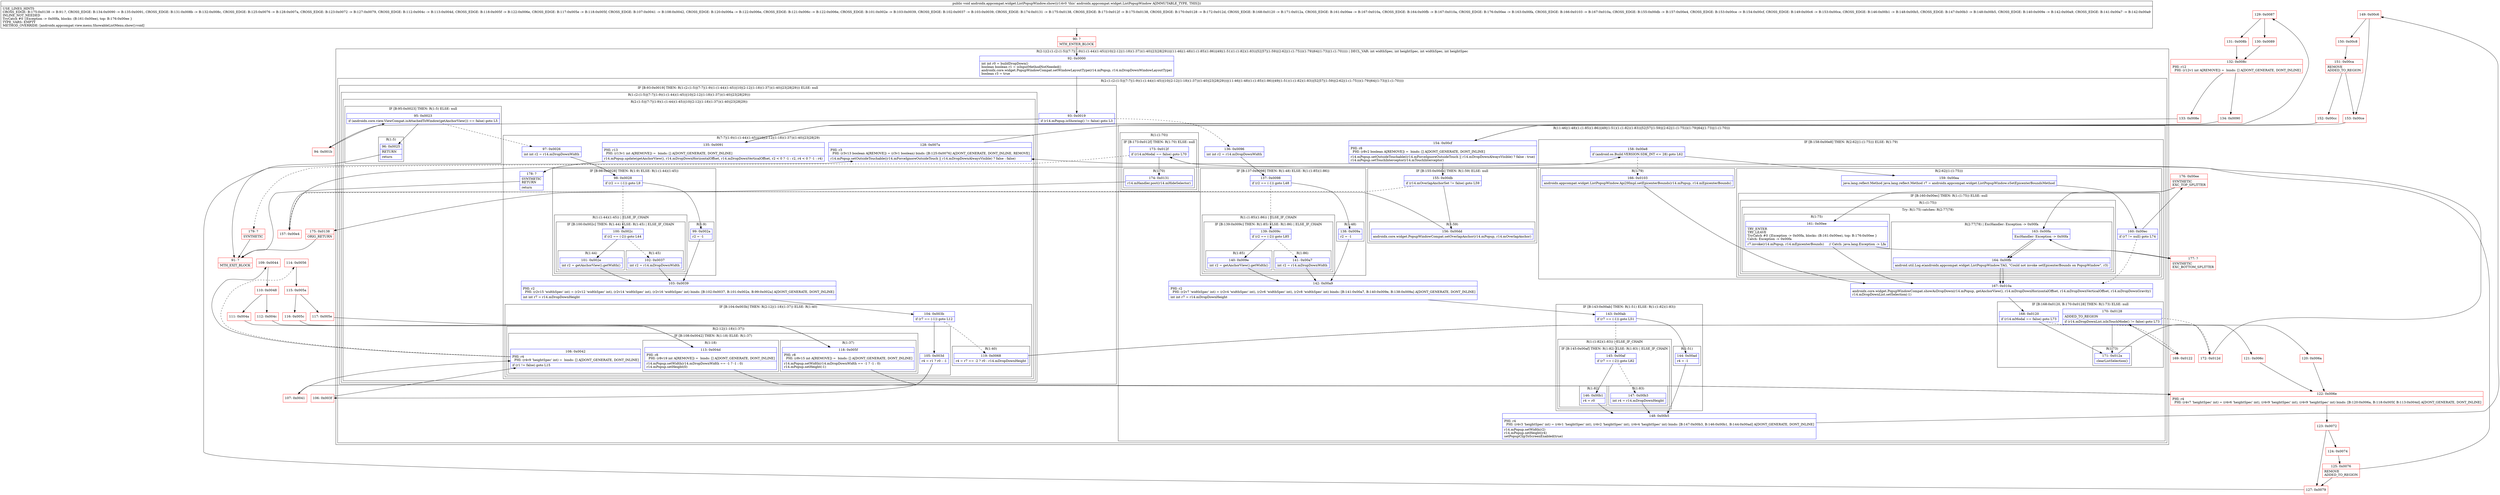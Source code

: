 digraph "CFG forandroidx.appcompat.widget.ListPopupWindow.show()V" {
subgraph cluster_Region_2038452 {
label = "R(2:1|(2:(1:(2:(1:5)|(7:7|(1:9)(1:(1:44)(1:45))|10|(2:12|(1:18)(1:37))(1:40)|23|28|29)))|(11:46|(1:48)(1:(1:85)(1:86))|49|(1:51)(1:(1:82)(1:83))|52|57|(1:59)|(2:62|(1:(1:75)))(1:79)|64|(1:73)|(1:(1:70))))) | DECL_VAR: int widthSpec, int heightSpec, int widthSpec, int heightSpec\l";
node [shape=record,color=blue];
Node_92 [shape=record,label="{92\:\ 0x0000|int int r0 = buildDropDown()\lboolean boolean r1 = isInputMethodNotNeeded()\landroidx.core.widget.PopupWindowCompat.setWindowLayoutType(r14.mPopup, r14.mDropDownWindowLayoutType)\lboolean r3 = true\l}"];
subgraph cluster_Region_821665441 {
label = "R(2:(1:(2:(1:5)|(7:7|(1:9)(1:(1:44)(1:45))|10|(2:12|(1:18)(1:37))(1:40)|23|28|29)))|(11:46|(1:48)(1:(1:85)(1:86))|49|(1:51)(1:(1:82)(1:83))|52|57|(1:59)|(2:62|(1:(1:75)))(1:79)|64|(1:73)|(1:(1:70))))";
node [shape=record,color=blue];
subgraph cluster_IfRegion_12789500 {
label = "IF [B:93:0x0019] THEN: R(1:(2:(1:5)|(7:7|(1:9)(1:(1:44)(1:45))|10|(2:12|(1:18)(1:37))(1:40)|23|28|29))) ELSE: null";
node [shape=record,color=blue];
Node_93 [shape=record,label="{93\:\ 0x0019|if (r14.mPopup.isShowing() != false) goto L3\l}"];
subgraph cluster_Region_1639542502 {
label = "R(1:(2:(1:5)|(7:7|(1:9)(1:(1:44)(1:45))|10|(2:12|(1:18)(1:37))(1:40)|23|28|29)))";
node [shape=record,color=blue];
subgraph cluster_Region_367485199 {
label = "R(2:(1:5)|(7:7|(1:9)(1:(1:44)(1:45))|10|(2:12|(1:18)(1:37))(1:40)|23|28|29))";
node [shape=record,color=blue];
subgraph cluster_IfRegion_1771563396 {
label = "IF [B:95:0x0023] THEN: R(1:5) ELSE: null";
node [shape=record,color=blue];
Node_95 [shape=record,label="{95\:\ 0x0023|if (androidx.core.view.ViewCompat.isAttachedToWindow(getAnchorView()) == false) goto L5\l}"];
subgraph cluster_Region_1895483020 {
label = "R(1:5)";
node [shape=record,color=blue];
Node_96 [shape=record,label="{96\:\ 0x0025|RETURN\l|return\l}"];
}
}
subgraph cluster_Region_1471551137 {
label = "R(7:7|(1:9)(1:(1:44)(1:45))|10|(2:12|(1:18)(1:37))(1:40)|23|28|29)";
node [shape=record,color=blue];
Node_97 [shape=record,label="{97\:\ 0x0026|int int r2 = r14.mDropDownWidth\l}"];
subgraph cluster_IfRegion_1320543941 {
label = "IF [B:98:0x0028] THEN: R(1:9) ELSE: R(1:(1:44)(1:45))";
node [shape=record,color=blue];
Node_98 [shape=record,label="{98\:\ 0x0028|if (r2 == (\-1)) goto L9\l}"];
subgraph cluster_Region_1801860953 {
label = "R(1:9)";
node [shape=record,color=blue];
Node_99 [shape=record,label="{99\:\ 0x002a|r2 = \-1\l}"];
}
subgraph cluster_Region_1520326699 {
label = "R(1:(1:44)(1:45)) | ELSE_IF_CHAIN\l";
node [shape=record,color=blue];
subgraph cluster_IfRegion_299266267 {
label = "IF [B:100:0x002c] THEN: R(1:44) ELSE: R(1:45) | ELSE_IF_CHAIN\l";
node [shape=record,color=blue];
Node_100 [shape=record,label="{100\:\ 0x002c|if (r2 == (\-2)) goto L44\l}"];
subgraph cluster_Region_168061714 {
label = "R(1:44)";
node [shape=record,color=blue];
Node_101 [shape=record,label="{101\:\ 0x002e|int r2 = getAnchorView().getWidth()\l}"];
}
subgraph cluster_Region_1835035393 {
label = "R(1:45)";
node [shape=record,color=blue];
Node_102 [shape=record,label="{102\:\ 0x0037|int r2 = r14.mDropDownWidth\l}"];
}
}
}
}
Node_103 [shape=record,label="{103\:\ 0x0039|PHI: r2 \l  PHI: (r2v15 'widthSpec' int) = (r2v12 'widthSpec' int), (r2v14 'widthSpec' int), (r2v16 'widthSpec' int) binds: [B:102:0x0037, B:101:0x002e, B:99:0x002a] A[DONT_GENERATE, DONT_INLINE]\l|int int r7 = r14.mDropDownHeight\l}"];
subgraph cluster_IfRegion_1226097222 {
label = "IF [B:104:0x003b] THEN: R(2:12|(1:18)(1:37)) ELSE: R(1:40)";
node [shape=record,color=blue];
Node_104 [shape=record,label="{104\:\ 0x003b|if (r7 == (\-1)) goto L12\l}"];
subgraph cluster_Region_1310437853 {
label = "R(2:12|(1:18)(1:37))";
node [shape=record,color=blue];
Node_105 [shape=record,label="{105\:\ 0x003d|r4 = r1 ? r0 : \-1\l}"];
subgraph cluster_IfRegion_1328441991 {
label = "IF [B:108:0x0042] THEN: R(1:18) ELSE: R(1:37)";
node [shape=record,color=blue];
Node_108 [shape=record,label="{108\:\ 0x0042|PHI: r4 \l  PHI: (r4v9 'heightSpec' int) =  binds: [] A[DONT_GENERATE, DONT_INLINE]\l|if (r1 != false) goto L15\l}"];
subgraph cluster_Region_1960818030 {
label = "R(1:18)";
node [shape=record,color=blue];
Node_113 [shape=record,label="{113\:\ 0x004d|PHI: r8 \l  PHI: (r8v19 int A[REMOVE]) =  binds: [] A[DONT_GENERATE, DONT_INLINE]\l|r14.mPopup.setWidth(r14.mDropDownWidth == \-1 ? \-1 : 0)\lr14.mPopup.setHeight(0)\l}"];
}
subgraph cluster_Region_575842744 {
label = "R(1:37)";
node [shape=record,color=blue];
Node_118 [shape=record,label="{118\:\ 0x005f|PHI: r8 \l  PHI: (r8v15 int A[REMOVE]) =  binds: [] A[DONT_GENERATE, DONT_INLINE]\l|r14.mPopup.setWidth(r14.mDropDownWidth == \-1 ? \-1 : 0)\lr14.mPopup.setHeight(\-1)\l}"];
}
}
}
subgraph cluster_Region_1509335926 {
label = "R(1:40)";
node [shape=record,color=blue];
Node_119 [shape=record,label="{119\:\ 0x0068|r4 = r7 == \-2 ? r0 : r14.mDropDownHeight\l}"];
}
}
Node_128 [shape=record,label="{128\:\ 0x007a|PHI: r3 \l  PHI: (r3v13 boolean A[REMOVE]) = (r3v1 boolean) binds: [B:125:0x0076] A[DONT_GENERATE, DONT_INLINE, REMOVE]\l|r14.mPopup.setOutsideTouchable((r14.mForceIgnoreOutsideTouch \|\| r14.mDropDownAlwaysVisible) ? false : false)\l}"];
Node_135 [shape=record,label="{135\:\ 0x0091|PHI: r13 \l  PHI: (r13v1 int A[REMOVE]) =  binds: [] A[DONT_GENERATE, DONT_INLINE]\l|r14.mPopup.update(getAnchorView(), r14.mDropDownHorizontalOffset, r14.mDropDownVerticalOffset, r2 \< 0 ? \-1 : r2, r4 \< 0 ? \-1 : r4)\l}"];
Node_178 [shape=record,label="{178\:\ ?|SYNTHETIC\lRETURN\l|return\l}"];
}
}
}
}
subgraph cluster_Region_1554558950 {
label = "R(11:46|(1:48)(1:(1:85)(1:86))|49|(1:51)(1:(1:82)(1:83))|52|57|(1:59)|(2:62|(1:(1:75)))(1:79)|64|(1:73)|(1:(1:70)))";
node [shape=record,color=blue];
Node_136 [shape=record,label="{136\:\ 0x0096|int int r2 = r14.mDropDownWidth\l}"];
subgraph cluster_IfRegion_808016406 {
label = "IF [B:137:0x0098] THEN: R(1:48) ELSE: R(1:(1:85)(1:86))";
node [shape=record,color=blue];
Node_137 [shape=record,label="{137\:\ 0x0098|if (r2 == (\-1)) goto L48\l}"];
subgraph cluster_Region_948601660 {
label = "R(1:48)";
node [shape=record,color=blue];
Node_138 [shape=record,label="{138\:\ 0x009a|r2 = \-1\l}"];
}
subgraph cluster_Region_70960600 {
label = "R(1:(1:85)(1:86)) | ELSE_IF_CHAIN\l";
node [shape=record,color=blue];
subgraph cluster_IfRegion_1736568741 {
label = "IF [B:139:0x009c] THEN: R(1:85) ELSE: R(1:86) | ELSE_IF_CHAIN\l";
node [shape=record,color=blue];
Node_139 [shape=record,label="{139\:\ 0x009c|if (r2 == (\-2)) goto L85\l}"];
subgraph cluster_Region_1107921025 {
label = "R(1:85)";
node [shape=record,color=blue];
Node_140 [shape=record,label="{140\:\ 0x009e|int r2 = getAnchorView().getWidth()\l}"];
}
subgraph cluster_Region_1539824512 {
label = "R(1:86)";
node [shape=record,color=blue];
Node_141 [shape=record,label="{141\:\ 0x00a7|int r2 = r14.mDropDownWidth\l}"];
}
}
}
}
Node_142 [shape=record,label="{142\:\ 0x00a9|PHI: r2 \l  PHI: (r2v7 'widthSpec' int) = (r2v4 'widthSpec' int), (r2v6 'widthSpec' int), (r2v8 'widthSpec' int) binds: [B:141:0x00a7, B:140:0x009e, B:138:0x009a] A[DONT_GENERATE, DONT_INLINE]\l|int int r7 = r14.mDropDownHeight\l}"];
subgraph cluster_IfRegion_1352576847 {
label = "IF [B:143:0x00ab] THEN: R(1:51) ELSE: R(1:(1:82)(1:83))";
node [shape=record,color=blue];
Node_143 [shape=record,label="{143\:\ 0x00ab|if (r7 == (\-1)) goto L51\l}"];
subgraph cluster_Region_1474054529 {
label = "R(1:51)";
node [shape=record,color=blue];
Node_144 [shape=record,label="{144\:\ 0x00ad|r4 = \-1\l}"];
}
subgraph cluster_Region_743279220 {
label = "R(1:(1:82)(1:83)) | ELSE_IF_CHAIN\l";
node [shape=record,color=blue];
subgraph cluster_IfRegion_895509767 {
label = "IF [B:145:0x00af] THEN: R(1:82) ELSE: R(1:83) | ELSE_IF_CHAIN\l";
node [shape=record,color=blue];
Node_145 [shape=record,label="{145\:\ 0x00af|if (r7 == (\-2)) goto L82\l}"];
subgraph cluster_Region_932977786 {
label = "R(1:82)";
node [shape=record,color=blue];
Node_146 [shape=record,label="{146\:\ 0x00b1|r4 = r0\l}"];
}
subgraph cluster_Region_1000586922 {
label = "R(1:83)";
node [shape=record,color=blue];
Node_147 [shape=record,label="{147\:\ 0x00b3|int r4 = r14.mDropDownHeight\l}"];
}
}
}
}
Node_148 [shape=record,label="{148\:\ 0x00b5|PHI: r4 \l  PHI: (r4v3 'heightSpec' int) = (r4v1 'heightSpec' int), (r4v2 'heightSpec' int), (r4v4 'heightSpec' int) binds: [B:147:0x00b3, B:146:0x00b1, B:144:0x00ad] A[DONT_GENERATE, DONT_INLINE]\l|r14.mPopup.setWidth(r2)\lr14.mPopup.setHeight(r4)\lsetPopupClipToScreenEnabled(true)\l}"];
Node_154 [shape=record,label="{154\:\ 0x00cf|PHI: r8 \l  PHI: (r8v2 boolean A[REMOVE]) =  binds: [] A[DONT_GENERATE, DONT_INLINE]\l|r14.mPopup.setOutsideTouchable((r14.mForceIgnoreOutsideTouch \|\| r14.mDropDownAlwaysVisible) ? false : true)\lr14.mPopup.setTouchInterceptor(r14.mTouchInterceptor)\l}"];
subgraph cluster_IfRegion_632303190 {
label = "IF [B:155:0x00db] THEN: R(1:59) ELSE: null";
node [shape=record,color=blue];
Node_155 [shape=record,label="{155\:\ 0x00db|if (r14.mOverlapAnchorSet != false) goto L59\l}"];
subgraph cluster_Region_303586353 {
label = "R(1:59)";
node [shape=record,color=blue];
Node_156 [shape=record,label="{156\:\ 0x00dd|androidx.core.widget.PopupWindowCompat.setOverlapAnchor(r14.mPopup, r14.mOverlapAnchor)\l}"];
}
}
subgraph cluster_IfRegion_1079926703 {
label = "IF [B:158:0x00e8] THEN: R(2:62|(1:(1:75))) ELSE: R(1:79)";
node [shape=record,color=blue];
Node_158 [shape=record,label="{158\:\ 0x00e8|if (android.os.Build.VERSION.SDK_INT \<= 28) goto L62\l}"];
subgraph cluster_Region_1922916578 {
label = "R(2:62|(1:(1:75)))";
node [shape=record,color=blue];
Node_159 [shape=record,label="{159\:\ 0x00ea|java.lang.reflect.Method java.lang.reflect.Method r7 = androidx.appcompat.widget.ListPopupWindow.sSetEpicenterBoundsMethod\l}"];
subgraph cluster_IfRegion_1147370475 {
label = "IF [B:160:0x00ec] THEN: R(1:(1:75)) ELSE: null";
node [shape=record,color=blue];
Node_160 [shape=record,label="{160\:\ 0x00ec|if (r7 != null) goto L74\l}"];
subgraph cluster_Region_8418298 {
label = "R(1:(1:75))";
node [shape=record,color=blue];
subgraph cluster_TryCatchRegion_619065122 {
label = "Try: R(1:75) catches: R(2:77|78)";
node [shape=record,color=blue];
subgraph cluster_Region_1645468451 {
label = "R(1:75)";
node [shape=record,color=blue];
Node_161 [shape=record,label="{161\:\ 0x00ee|TRY_ENTER\lTRY_LEAVE\lTryCatch #0 \{Exception \-\> 0x00fa, blocks: (B:161:0x00ee), top: B:176:0x00ee \}\lCatch: Exception \-\> 0x00fa\l|r7.invoke(r14.mPopup, r14.mEpicenterBounds)     \/\/ Catch: java.lang.Exception \-\> Lfa\l}"];
}
subgraph cluster_Region_1951340123 {
label = "R(2:77|78) | ExcHandler: Exception \-\> 0x00fa\l";
node [shape=record,color=blue];
Node_163 [shape=record,label="{163\:\ 0x00fa|ExcHandler: Exception \-\> 0x00fa\l}"];
Node_164 [shape=record,label="{164\:\ 0x00fb|android.util.Log.e(androidx.appcompat.widget.ListPopupWindow.TAG, \"Could not invoke setEpicenterBounds on PopupWindow\", r3)\l}"];
}
}
}
}
}
subgraph cluster_Region_1188990042 {
label = "R(1:79)";
node [shape=record,color=blue];
Node_166 [shape=record,label="{166\:\ 0x0103|androidx.appcompat.widget.ListPopupWindow.Api29Impl.setEpicenterBounds(r14.mPopup, r14.mEpicenterBounds)\l}"];
}
}
Node_167 [shape=record,label="{167\:\ 0x010a|androidx.core.widget.PopupWindowCompat.showAsDropDown(r14.mPopup, getAnchorView(), r14.mDropDownHorizontalOffset, r14.mDropDownVerticalOffset, r14.mDropDownGravity)\lr14.mDropDownList.setSelection(\-1)\l}"];
subgraph cluster_IfRegion_1170352344 {
label = "IF [B:168:0x0120, B:170:0x0128] THEN: R(1:73) ELSE: null";
node [shape=record,color=blue];
Node_168 [shape=record,label="{168\:\ 0x0120|if (r14.mModal == false) goto L73\l}"];
Node_170 [shape=record,label="{170\:\ 0x0128|ADDED_TO_REGION\l|if (r14.mDropDownList.isInTouchMode() != false) goto L73\l}"];
subgraph cluster_Region_1355321469 {
label = "R(1:73)";
node [shape=record,color=blue];
Node_171 [shape=record,label="{171\:\ 0x012a|clearListSelection()\l}"];
}
}
subgraph cluster_Region_1555671537 {
label = "R(1:(1:70))";
node [shape=record,color=blue];
subgraph cluster_IfRegion_1849119328 {
label = "IF [B:173:0x012f] THEN: R(1:70) ELSE: null";
node [shape=record,color=blue];
Node_173 [shape=record,label="{173\:\ 0x012f|if (r14.mModal == false) goto L70\l}"];
subgraph cluster_Region_979837846 {
label = "R(1:70)";
node [shape=record,color=blue];
Node_174 [shape=record,label="{174\:\ 0x0131|r14.mHandler.post(r14.mHideSelector)\l}"];
}
}
}
}
}
}
subgraph cluster_Region_1951340123 {
label = "R(2:77|78) | ExcHandler: Exception \-\> 0x00fa\l";
node [shape=record,color=blue];
Node_163 [shape=record,label="{163\:\ 0x00fa|ExcHandler: Exception \-\> 0x00fa\l}"];
Node_164 [shape=record,label="{164\:\ 0x00fb|android.util.Log.e(androidx.appcompat.widget.ListPopupWindow.TAG, \"Could not invoke setEpicenterBounds on PopupWindow\", r3)\l}"];
}
Node_90 [shape=record,color=red,label="{90\:\ ?|MTH_ENTER_BLOCK\l}"];
Node_94 [shape=record,color=red,label="{94\:\ 0x001b}"];
Node_91 [shape=record,color=red,label="{91\:\ ?|MTH_EXIT_BLOCK\l}"];
Node_106 [shape=record,color=red,label="{106\:\ 0x003f}"];
Node_109 [shape=record,color=red,label="{109\:\ 0x0044}"];
Node_110 [shape=record,color=red,label="{110\:\ 0x0048}"];
Node_111 [shape=record,color=red,label="{111\:\ 0x004a}"];
Node_122 [shape=record,color=red,label="{122\:\ 0x006e|PHI: r4 \l  PHI: (r4v7 'heightSpec' int) = (r4v6 'heightSpec' int), (r4v9 'heightSpec' int), (r4v9 'heightSpec' int) binds: [B:120:0x006a, B:118:0x005f, B:113:0x004d] A[DONT_GENERATE, DONT_INLINE]\l}"];
Node_123 [shape=record,color=red,label="{123\:\ 0x0072}"];
Node_124 [shape=record,color=red,label="{124\:\ 0x0074}"];
Node_125 [shape=record,color=red,label="{125\:\ 0x0076|REMOVE\lADDED_TO_REGION\l}"];
Node_129 [shape=record,color=red,label="{129\:\ 0x0087}"];
Node_130 [shape=record,color=red,label="{130\:\ 0x0089}"];
Node_132 [shape=record,color=red,label="{132\:\ 0x008c|PHI: r12 \l  PHI: (r12v1 int A[REMOVE]) =  binds: [] A[DONT_GENERATE, DONT_INLINE]\l}"];
Node_133 [shape=record,color=red,label="{133\:\ 0x008e}"];
Node_134 [shape=record,color=red,label="{134\:\ 0x0090}"];
Node_131 [shape=record,color=red,label="{131\:\ 0x008b}"];
Node_127 [shape=record,color=red,label="{127\:\ 0x0079}"];
Node_112 [shape=record,color=red,label="{112\:\ 0x004c}"];
Node_114 [shape=record,color=red,label="{114\:\ 0x0056}"];
Node_115 [shape=record,color=red,label="{115\:\ 0x005a}"];
Node_116 [shape=record,color=red,label="{116\:\ 0x005c}"];
Node_117 [shape=record,color=red,label="{117\:\ 0x005e}"];
Node_107 [shape=record,color=red,label="{107\:\ 0x0041}"];
Node_120 [shape=record,color=red,label="{120\:\ 0x006a}"];
Node_121 [shape=record,color=red,label="{121\:\ 0x006c}"];
Node_149 [shape=record,color=red,label="{149\:\ 0x00c6}"];
Node_150 [shape=record,color=red,label="{150\:\ 0x00c8}"];
Node_151 [shape=record,color=red,label="{151\:\ 0x00ca|REMOVE\lADDED_TO_REGION\l}"];
Node_152 [shape=record,color=red,label="{152\:\ 0x00cc}"];
Node_157 [shape=record,color=red,label="{157\:\ 0x00e4}"];
Node_169 [shape=record,color=red,label="{169\:\ 0x0122}"];
Node_172 [shape=record,color=red,label="{172\:\ 0x012d}"];
Node_175 [shape=record,color=red,label="{175\:\ 0x0138|ORIG_RETURN\l}"];
Node_179 [shape=record,color=red,label="{179\:\ ?|SYNTHETIC\l}"];
Node_176 [shape=record,color=red,label="{176\:\ 0x00ee|SYNTHETIC\lEXC_TOP_SPLITTER\l}"];
Node_177 [shape=record,color=red,label="{177\:\ ?|SYNTHETIC\lEXC_BOTTOM_SPLITTER\l}"];
Node_153 [shape=record,color=red,label="{153\:\ 0x00ce}"];
MethodNode[shape=record,label="{public void androidx.appcompat.widget.ListPopupWindow.show((r14v0 'this' androidx.appcompat.widget.ListPopupWindow A[IMMUTABLE_TYPE, THIS]))  | USE_LINES_HINTS\lCROSS_EDGE: B:175:0x0138 \-\> B:91:?, CROSS_EDGE: B:134:0x0090 \-\> B:135:0x0091, CROSS_EDGE: B:131:0x008b \-\> B:132:0x008c, CROSS_EDGE: B:125:0x0076 \-\> B:128:0x007a, CROSS_EDGE: B:123:0x0072 \-\> B:127:0x0079, CROSS_EDGE: B:112:0x004c \-\> B:113:0x004d, CROSS_EDGE: B:118:0x005f \-\> B:122:0x006e, CROSS_EDGE: B:117:0x005e \-\> B:118:0x005f, CROSS_EDGE: B:107:0x0041 \-\> B:108:0x0042, CROSS_EDGE: B:120:0x006a \-\> B:122:0x006e, CROSS_EDGE: B:121:0x006c \-\> B:122:0x006e, CROSS_EDGE: B:101:0x002e \-\> B:103:0x0039, CROSS_EDGE: B:102:0x0037 \-\> B:103:0x0039, CROSS_EDGE: B:174:0x0131 \-\> B:175:0x0138, CROSS_EDGE: B:173:0x012f \-\> B:175:0x0138, CROSS_EDGE: B:170:0x0128 \-\> B:172:0x012d, CROSS_EDGE: B:168:0x0120 \-\> B:171:0x012a, CROSS_EDGE: B:161:0x00ee \-\> B:167:0x010a, CROSS_EDGE: B:164:0x00fb \-\> B:167:0x010a, CROSS_EDGE: B:176:0x00ee \-\> B:163:0x00fa, CROSS_EDGE: B:166:0x0103 \-\> B:167:0x010a, CROSS_EDGE: B:155:0x00db \-\> B:157:0x00e4, CROSS_EDGE: B:153:0x00ce \-\> B:154:0x00cf, CROSS_EDGE: B:149:0x00c6 \-\> B:153:0x00ce, CROSS_EDGE: B:146:0x00b1 \-\> B:148:0x00b5, CROSS_EDGE: B:147:0x00b3 \-\> B:148:0x00b5, CROSS_EDGE: B:140:0x009e \-\> B:142:0x00a9, CROSS_EDGE: B:141:0x00a7 \-\> B:142:0x00a9\lINLINE_NOT_NEEDED\lTryCatch #0 \{Exception \-\> 0x00fa, blocks: (B:161:0x00ee), top: B:176:0x00ee \}\lTYPE_VARS: EMPTY\lMETHOD_OVERRIDE: [androidx.appcompat.view.menu.ShowableListMenu.show():void]\l}"];
MethodNode -> Node_90;Node_92 -> Node_93;
Node_93 -> Node_94;
Node_93 -> Node_136[style=dashed];
Node_95 -> Node_96;
Node_95 -> Node_97[style=dashed];
Node_96 -> Node_91;
Node_97 -> Node_98;
Node_98 -> Node_99;
Node_98 -> Node_100[style=dashed];
Node_99 -> Node_103;
Node_100 -> Node_101;
Node_100 -> Node_102[style=dashed];
Node_101 -> Node_103;
Node_102 -> Node_103;
Node_103 -> Node_104;
Node_104 -> Node_105;
Node_104 -> Node_119[style=dashed];
Node_105 -> Node_106;
Node_105 -> Node_107;
Node_108 -> Node_109;
Node_108 -> Node_114[style=dashed];
Node_113 -> Node_122;
Node_118 -> Node_122;
Node_119 -> Node_120;
Node_119 -> Node_121;
Node_128 -> Node_129;
Node_135 -> Node_178;
Node_178 -> Node_91;
Node_136 -> Node_137;
Node_137 -> Node_138;
Node_137 -> Node_139[style=dashed];
Node_138 -> Node_142;
Node_139 -> Node_140;
Node_139 -> Node_141[style=dashed];
Node_140 -> Node_142;
Node_141 -> Node_142;
Node_142 -> Node_143;
Node_143 -> Node_144;
Node_143 -> Node_145[style=dashed];
Node_144 -> Node_148;
Node_145 -> Node_146;
Node_145 -> Node_147[style=dashed];
Node_146 -> Node_148;
Node_147 -> Node_148;
Node_148 -> Node_149;
Node_154 -> Node_155;
Node_155 -> Node_156;
Node_155 -> Node_157[style=dashed];
Node_156 -> Node_157;
Node_158 -> Node_159;
Node_158 -> Node_166[style=dashed];
Node_159 -> Node_160;
Node_160 -> Node_167[style=dashed];
Node_160 -> Node_176;
Node_161 -> Node_167;
Node_161 -> Node_177;
Node_163 -> Node_164;
Node_164 -> Node_167;
Node_166 -> Node_167;
Node_167 -> Node_168;
Node_168 -> Node_169[style=dashed];
Node_168 -> Node_171;
Node_170 -> Node_171;
Node_170 -> Node_172[style=dashed];
Node_171 -> Node_172;
Node_173 -> Node_174;
Node_173 -> Node_179[style=dashed];
Node_174 -> Node_175;
Node_163 -> Node_164;
Node_164 -> Node_167;
Node_90 -> Node_92;
Node_94 -> Node_95;
Node_106 -> Node_108;
Node_109 -> Node_110;
Node_110 -> Node_111;
Node_110 -> Node_112;
Node_111 -> Node_113;
Node_122 -> Node_123;
Node_123 -> Node_124;
Node_123 -> Node_127;
Node_124 -> Node_125;
Node_125 -> Node_127;
Node_125 -> Node_128;
Node_129 -> Node_130;
Node_129 -> Node_131;
Node_130 -> Node_132;
Node_132 -> Node_133;
Node_132 -> Node_134;
Node_133 -> Node_135;
Node_134 -> Node_135;
Node_131 -> Node_132;
Node_127 -> Node_128;
Node_112 -> Node_113;
Node_114 -> Node_115;
Node_115 -> Node_116;
Node_115 -> Node_117;
Node_116 -> Node_118;
Node_117 -> Node_118;
Node_107 -> Node_108;
Node_120 -> Node_122;
Node_121 -> Node_122;
Node_149 -> Node_150;
Node_149 -> Node_153;
Node_150 -> Node_151;
Node_151 -> Node_152;
Node_151 -> Node_153;
Node_152 -> Node_154;
Node_157 -> Node_158;
Node_169 -> Node_170;
Node_172 -> Node_173;
Node_175 -> Node_91;
Node_179 -> Node_91;
Node_176 -> Node_161;
Node_176 -> Node_163;
Node_177 -> Node_163;
Node_153 -> Node_154;
}

